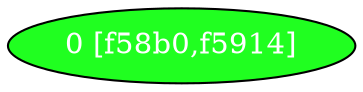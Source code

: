 diGraph libnss3{
	libnss3_0  [style=filled fillcolor="#20FF20" fontcolor="#ffffff" shape=oval label="0 [f58b0,f5914]"]


}